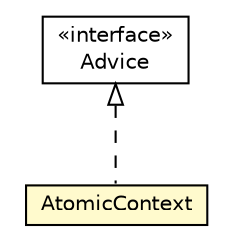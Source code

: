 #!/usr/local/bin/dot
#
# Class diagram 
# Generated by UMLGraph version 5.1 (http://www.umlgraph.org/)
#

digraph G {
	edge [fontname="Helvetica",fontsize=10,labelfontname="Helvetica",labelfontsize=10];
	node [fontname="Helvetica",fontsize=10,shape=plaintext];
	nodesep=0.25;
	ranksep=0.5;
	// pt.ist.fenixframework.atomic.AtomicContext
	c61010 [label=<<table title="pt.ist.fenixframework.atomic.AtomicContext" border="0" cellborder="1" cellspacing="0" cellpadding="2" port="p" bgcolor="lemonChiffon" href="./AtomicContext.html">
		<tr><td><table border="0" cellspacing="0" cellpadding="1">
<tr><td align="center" balign="center"> AtomicContext </td></tr>
		</table></td></tr>
		</table>>, fontname="Helvetica", fontcolor="black", fontsize=10.0];
	//pt.ist.fenixframework.atomic.AtomicContext implements pt.ist.esw.advice.Advice
	c61251:p -> c61010:p [dir=back,arrowtail=empty,style=dashed];
	// pt.ist.esw.advice.Advice
	c61251 [label=<<table title="pt.ist.esw.advice.Advice" border="0" cellborder="1" cellspacing="0" cellpadding="2" port="p" href="http://java.sun.com/j2se/1.4.2/docs/api/pt/ist/esw/advice/Advice.html">
		<tr><td><table border="0" cellspacing="0" cellpadding="1">
<tr><td align="center" balign="center"> &#171;interface&#187; </td></tr>
<tr><td align="center" balign="center"> Advice </td></tr>
		</table></td></tr>
		</table>>, fontname="Helvetica", fontcolor="black", fontsize=10.0];
}

